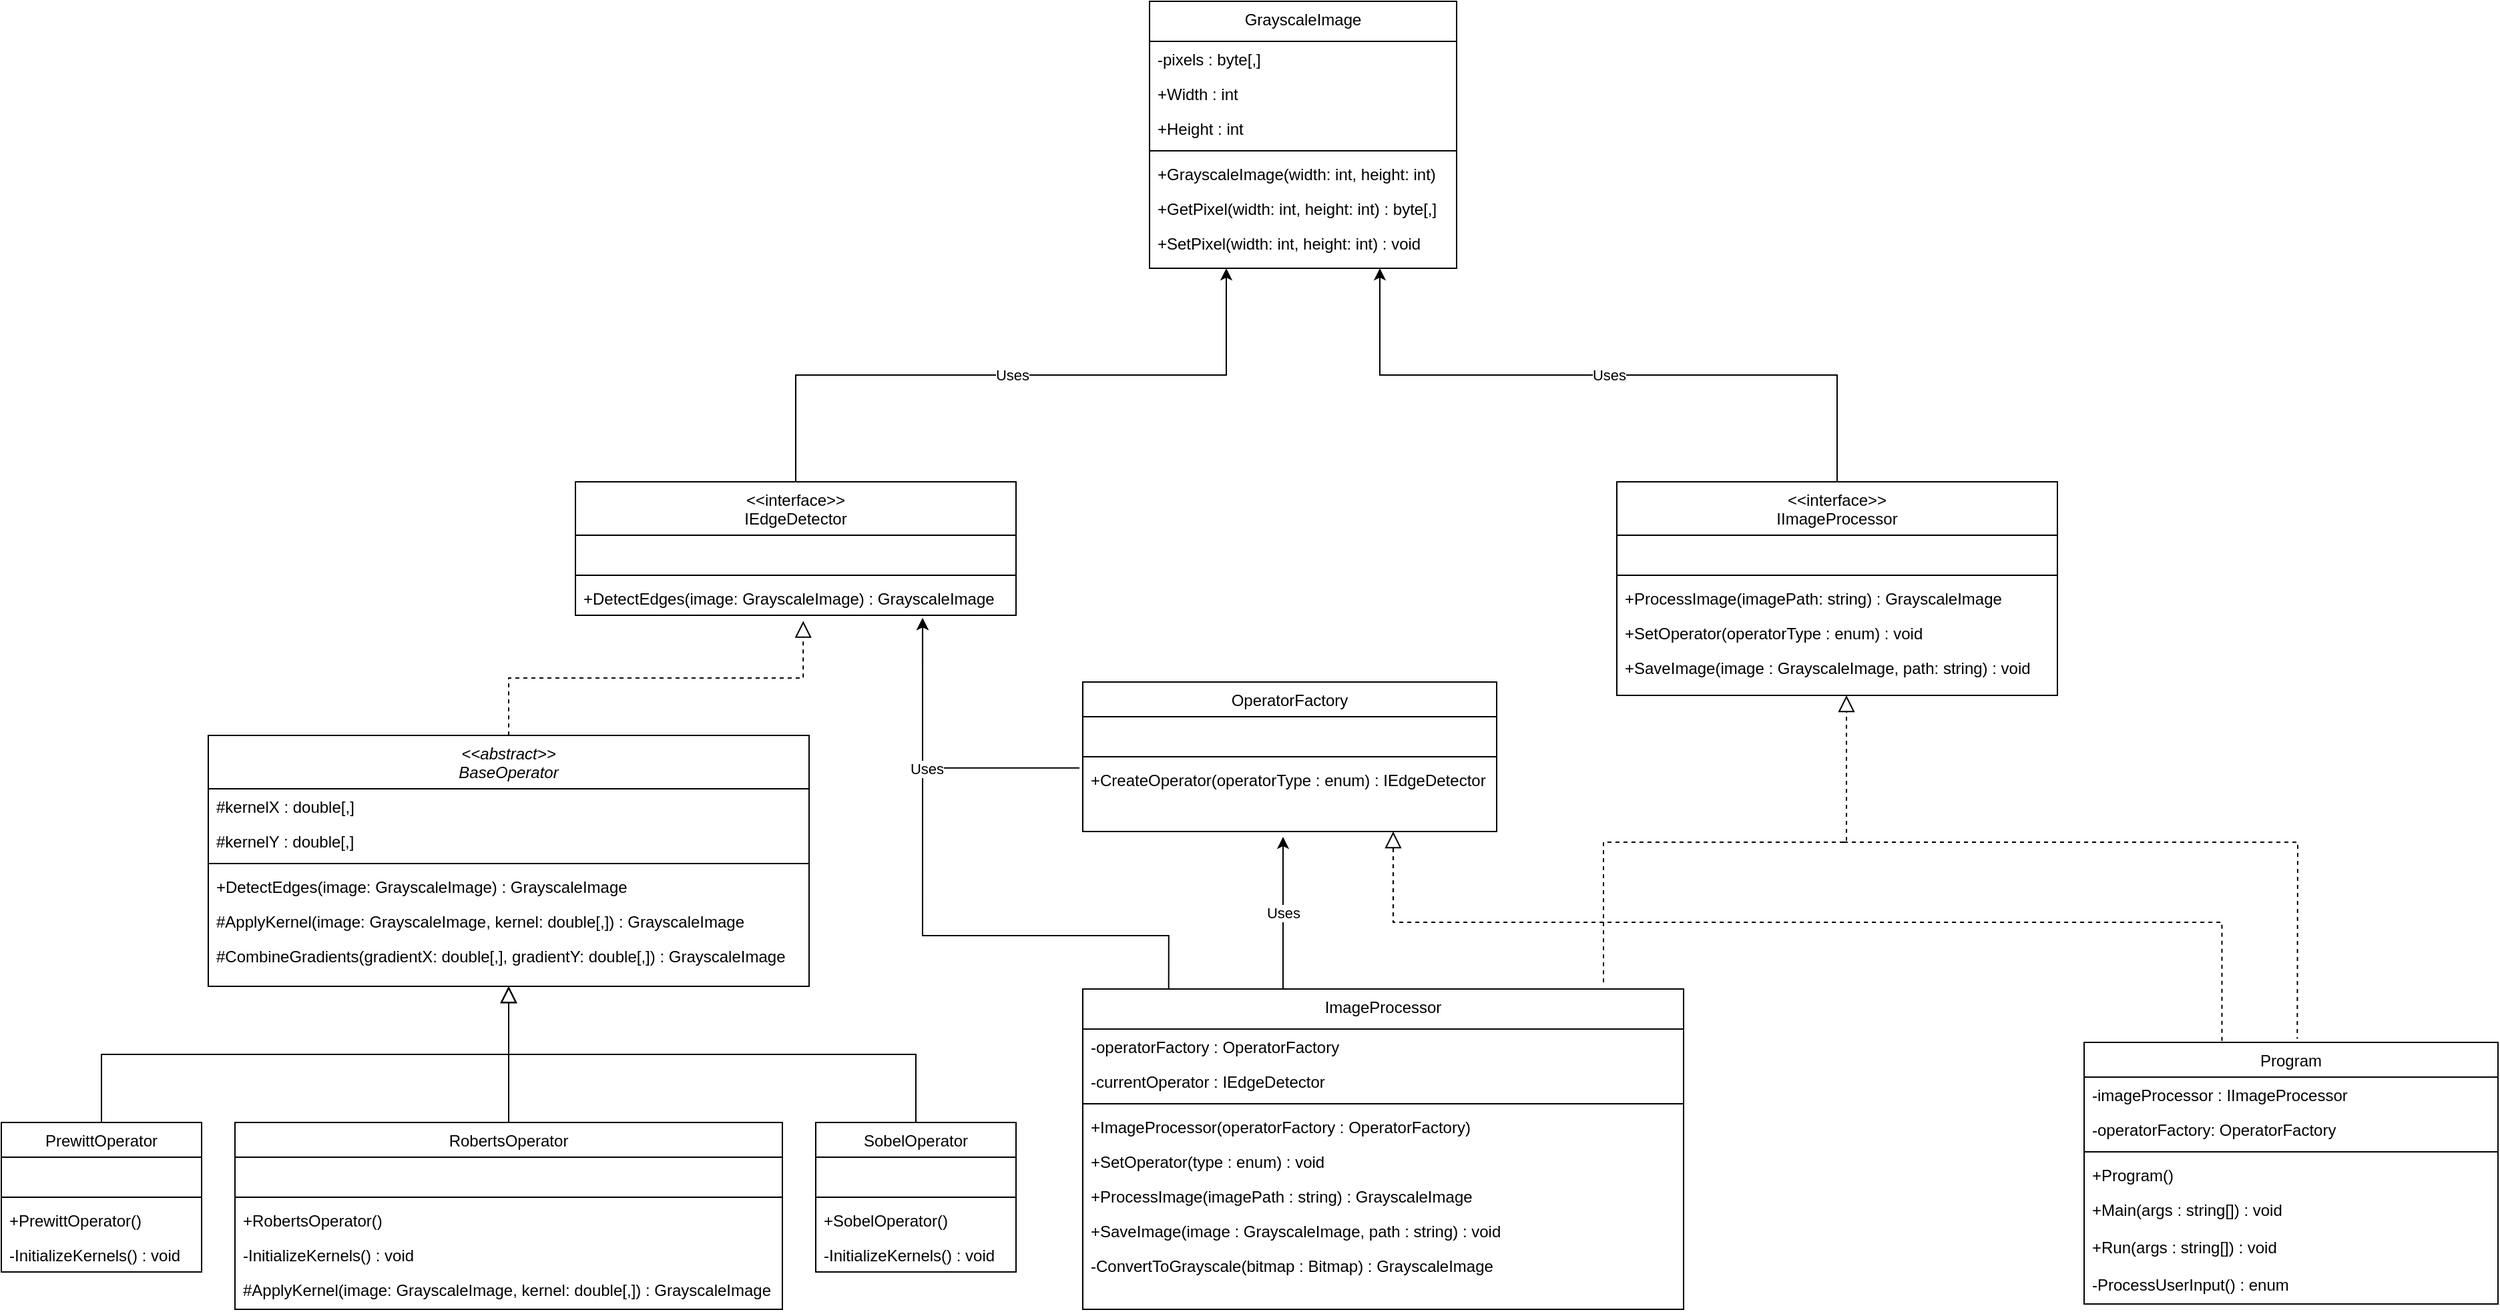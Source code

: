 <mxfile version="26.0.11">
  <diagram id="C5RBs43oDa-KdzZeNtuy" name="Page-1">
    <mxGraphModel grid="1" page="1" gridSize="10" guides="1" tooltips="1" connect="1" arrows="1" fold="1" pageScale="1" pageWidth="827" pageHeight="1169" math="0" shadow="0">
      <root>
        <mxCell id="WIyWlLk6GJQsqaUBKTNV-0" />
        <mxCell id="WIyWlLk6GJQsqaUBKTNV-1" parent="WIyWlLk6GJQsqaUBKTNV-0" />
        <mxCell id="zkfFHV4jXpPFQw0GAbJ--0" value="&lt;&lt;abstract&gt;&gt;&#xa;BaseOperator" style="swimlane;fontStyle=2;align=center;verticalAlign=top;childLayout=stackLayout;horizontal=1;startSize=40;horizontalStack=0;resizeParent=1;resizeLast=0;collapsible=1;marginBottom=0;rounded=0;shadow=0;strokeWidth=1;" vertex="1" parent="WIyWlLk6GJQsqaUBKTNV-1">
          <mxGeometry x="75" y="70" width="450" height="188" as="geometry">
            <mxRectangle x="230" y="140" width="160" height="26" as="alternateBounds" />
          </mxGeometry>
        </mxCell>
        <mxCell id="zkfFHV4jXpPFQw0GAbJ--1" value="#kernelX : double[,]" style="text;align=left;verticalAlign=top;spacingLeft=4;spacingRight=4;overflow=hidden;rotatable=0;points=[[0,0.5],[1,0.5]];portConstraint=eastwest;" vertex="1" parent="zkfFHV4jXpPFQw0GAbJ--0">
          <mxGeometry y="40" width="450" height="26" as="geometry" />
        </mxCell>
        <mxCell id="A0YDpD9VIt3IoIBnFIZY-7" value="#kernelY : double[,]" style="text;align=left;verticalAlign=top;spacingLeft=4;spacingRight=4;overflow=hidden;rotatable=0;points=[[0,0.5],[1,0.5]];portConstraint=eastwest;" vertex="1" parent="zkfFHV4jXpPFQw0GAbJ--0">
          <mxGeometry y="66" width="450" height="26" as="geometry" />
        </mxCell>
        <mxCell id="zkfFHV4jXpPFQw0GAbJ--4" value="" style="line;html=1;strokeWidth=1;align=left;verticalAlign=middle;spacingTop=-1;spacingLeft=3;spacingRight=3;rotatable=0;labelPosition=right;points=[];portConstraint=eastwest;" vertex="1" parent="zkfFHV4jXpPFQw0GAbJ--0">
          <mxGeometry y="92" width="450" height="8" as="geometry" />
        </mxCell>
        <mxCell id="zkfFHV4jXpPFQw0GAbJ--5" value="+DetectEdges(image: GrayscaleImage) : GrayscaleImage" style="text;align=left;verticalAlign=top;spacingLeft=4;spacingRight=4;overflow=hidden;rotatable=0;points=[[0,0.5],[1,0.5]];portConstraint=eastwest;fontStyle=0" vertex="1" parent="zkfFHV4jXpPFQw0GAbJ--0">
          <mxGeometry y="100" width="450" height="26" as="geometry" />
        </mxCell>
        <mxCell id="A0YDpD9VIt3IoIBnFIZY-8" value="#ApplyKernel(image: GrayscaleImage, kernel: double[,]) : GrayscaleImage" style="text;align=left;verticalAlign=top;spacingLeft=4;spacingRight=4;overflow=hidden;rotatable=0;points=[[0,0.5],[1,0.5]];portConstraint=eastwest;fontStyle=0" vertex="1" parent="zkfFHV4jXpPFQw0GAbJ--0">
          <mxGeometry y="126" width="450" height="26" as="geometry" />
        </mxCell>
        <mxCell id="A0YDpD9VIt3IoIBnFIZY-10" value="#CombineGradients(gradientX: double[,], gradientY: double[,]) : GrayscaleImage" style="text;align=left;verticalAlign=top;spacingLeft=4;spacingRight=4;overflow=hidden;rotatable=0;points=[[0,0.5],[1,0.5]];portConstraint=eastwest;fontStyle=0" vertex="1" parent="zkfFHV4jXpPFQw0GAbJ--0">
          <mxGeometry y="152" width="450" height="26" as="geometry" />
        </mxCell>
        <mxCell id="zkfFHV4jXpPFQw0GAbJ--6" value="PrewittOperator" style="swimlane;fontStyle=0;align=center;verticalAlign=top;childLayout=stackLayout;horizontal=1;startSize=26;horizontalStack=0;resizeParent=1;resizeLast=0;collapsible=1;marginBottom=0;rounded=0;shadow=0;strokeWidth=1;" vertex="1" parent="WIyWlLk6GJQsqaUBKTNV-1">
          <mxGeometry x="-80" y="360" width="150" height="112" as="geometry">
            <mxRectangle x="130" y="380" width="160" height="26" as="alternateBounds" />
          </mxGeometry>
        </mxCell>
        <mxCell id="zkfFHV4jXpPFQw0GAbJ--7" value="  " style="text;align=left;verticalAlign=top;spacingLeft=4;spacingRight=4;overflow=hidden;rotatable=0;points=[[0,0.5],[1,0.5]];portConstraint=eastwest;" vertex="1" parent="zkfFHV4jXpPFQw0GAbJ--6">
          <mxGeometry y="26" width="150" height="26" as="geometry" />
        </mxCell>
        <mxCell id="zkfFHV4jXpPFQw0GAbJ--9" value="" style="line;html=1;strokeWidth=1;align=left;verticalAlign=middle;spacingTop=-1;spacingLeft=3;spacingRight=3;rotatable=0;labelPosition=right;points=[];portConstraint=eastwest;" vertex="1" parent="zkfFHV4jXpPFQw0GAbJ--6">
          <mxGeometry y="52" width="150" height="8" as="geometry" />
        </mxCell>
        <mxCell id="zkfFHV4jXpPFQw0GAbJ--11" value="+PrewittOperator()&#xa;&#xa;-InitializeKernels()" style="text;align=left;verticalAlign=top;spacingLeft=4;spacingRight=4;overflow=hidden;rotatable=0;points=[[0,0.5],[1,0.5]];portConstraint=eastwest;" vertex="1" parent="zkfFHV4jXpPFQw0GAbJ--6">
          <mxGeometry y="60" width="150" height="26" as="geometry" />
        </mxCell>
        <mxCell id="A0YDpD9VIt3IoIBnFIZY-13" value="-InitializeKernels() : void" style="text;align=left;verticalAlign=top;spacingLeft=4;spacingRight=4;overflow=hidden;rotatable=0;points=[[0,0.5],[1,0.5]];portConstraint=eastwest;" vertex="1" parent="zkfFHV4jXpPFQw0GAbJ--6">
          <mxGeometry y="86" width="150" height="26" as="geometry" />
        </mxCell>
        <mxCell id="zkfFHV4jXpPFQw0GAbJ--12" value="" style="endArrow=block;endSize=10;endFill=0;shadow=0;strokeWidth=1;rounded=0;curved=0;edgeStyle=elbowEdgeStyle;elbow=vertical;" edge="1" parent="WIyWlLk6GJQsqaUBKTNV-1" source="zkfFHV4jXpPFQw0GAbJ--6" target="zkfFHV4jXpPFQw0GAbJ--0">
          <mxGeometry width="160" relative="1" as="geometry">
            <mxPoint x="200" y="203" as="sourcePoint" />
            <mxPoint x="200" y="203" as="targetPoint" />
          </mxGeometry>
        </mxCell>
        <mxCell id="zkfFHV4jXpPFQw0GAbJ--16" value="" style="endArrow=block;endSize=10;endFill=0;shadow=0;strokeWidth=1;rounded=0;curved=0;edgeStyle=elbowEdgeStyle;elbow=vertical;" edge="1" parent="WIyWlLk6GJQsqaUBKTNV-1" target="zkfFHV4jXpPFQw0GAbJ--0">
          <mxGeometry width="160" relative="1" as="geometry">
            <mxPoint x="300" y="360" as="sourcePoint" />
            <mxPoint x="310" y="271" as="targetPoint" />
          </mxGeometry>
        </mxCell>
        <mxCell id="A0YDpD9VIt3IoIBnFIZY-4" value="" style="endArrow=block;endSize=10;endFill=0;shadow=0;strokeWidth=1;rounded=0;curved=0;edgeStyle=elbowEdgeStyle;elbow=vertical;exitX=0.5;exitY=0;exitDx=0;exitDy=0;" edge="1" parent="WIyWlLk6GJQsqaUBKTNV-1" source="A0YDpD9VIt3IoIBnFIZY-23">
          <mxGeometry width="160" relative="1" as="geometry">
            <mxPoint x="519.28" y="358.67" as="sourcePoint" />
            <mxPoint x="300" y="258" as="targetPoint" />
          </mxGeometry>
        </mxCell>
        <mxCell id="A0YDpD9VIt3IoIBnFIZY-16" value="RobertsOperator" style="swimlane;fontStyle=0;align=center;verticalAlign=top;childLayout=stackLayout;horizontal=1;startSize=26;horizontalStack=0;resizeParent=1;resizeLast=0;collapsible=1;marginBottom=0;rounded=0;shadow=0;strokeWidth=1;" vertex="1" parent="WIyWlLk6GJQsqaUBKTNV-1">
          <mxGeometry x="95" y="360" width="410" height="140" as="geometry">
            <mxRectangle x="130" y="380" width="160" height="26" as="alternateBounds" />
          </mxGeometry>
        </mxCell>
        <mxCell id="A0YDpD9VIt3IoIBnFIZY-17" value="  " style="text;align=left;verticalAlign=top;spacingLeft=4;spacingRight=4;overflow=hidden;rotatable=0;points=[[0,0.5],[1,0.5]];portConstraint=eastwest;" vertex="1" parent="A0YDpD9VIt3IoIBnFIZY-16">
          <mxGeometry y="26" width="410" height="26" as="geometry" />
        </mxCell>
        <mxCell id="A0YDpD9VIt3IoIBnFIZY-18" value="" style="line;html=1;strokeWidth=1;align=left;verticalAlign=middle;spacingTop=-1;spacingLeft=3;spacingRight=3;rotatable=0;labelPosition=right;points=[];portConstraint=eastwest;" vertex="1" parent="A0YDpD9VIt3IoIBnFIZY-16">
          <mxGeometry y="52" width="410" height="8" as="geometry" />
        </mxCell>
        <mxCell id="A0YDpD9VIt3IoIBnFIZY-19" value="+RobertsOperator()" style="text;align=left;verticalAlign=top;spacingLeft=4;spacingRight=4;overflow=hidden;rotatable=0;points=[[0,0.5],[1,0.5]];portConstraint=eastwest;" vertex="1" parent="A0YDpD9VIt3IoIBnFIZY-16">
          <mxGeometry y="60" width="410" height="26" as="geometry" />
        </mxCell>
        <mxCell id="A0YDpD9VIt3IoIBnFIZY-20" value="-InitializeKernels() : void" style="text;align=left;verticalAlign=top;spacingLeft=4;spacingRight=4;overflow=hidden;rotatable=0;points=[[0,0.5],[1,0.5]];portConstraint=eastwest;" vertex="1" parent="A0YDpD9VIt3IoIBnFIZY-16">
          <mxGeometry y="86" width="410" height="26" as="geometry" />
        </mxCell>
        <mxCell id="A0YDpD9VIt3IoIBnFIZY-22" value="#ApplyKernel(image: GrayscaleImage, kernel: double[,]) : GrayscaleImage" style="text;align=left;verticalAlign=top;spacingLeft=4;spacingRight=4;overflow=hidden;rotatable=0;points=[[0,0.5],[1,0.5]];portConstraint=eastwest;fontStyle=0" vertex="1" parent="A0YDpD9VIt3IoIBnFIZY-16">
          <mxGeometry y="112" width="410" height="26" as="geometry" />
        </mxCell>
        <mxCell id="A0YDpD9VIt3IoIBnFIZY-23" value="SobelOperator" style="swimlane;fontStyle=0;align=center;verticalAlign=top;childLayout=stackLayout;horizontal=1;startSize=26;horizontalStack=0;resizeParent=1;resizeLast=0;collapsible=1;marginBottom=0;rounded=0;shadow=0;strokeWidth=1;" vertex="1" parent="WIyWlLk6GJQsqaUBKTNV-1">
          <mxGeometry x="530" y="360" width="150" height="112" as="geometry">
            <mxRectangle x="130" y="380" width="160" height="26" as="alternateBounds" />
          </mxGeometry>
        </mxCell>
        <mxCell id="A0YDpD9VIt3IoIBnFIZY-24" value="  " style="text;align=left;verticalAlign=top;spacingLeft=4;spacingRight=4;overflow=hidden;rotatable=0;points=[[0,0.5],[1,0.5]];portConstraint=eastwest;" vertex="1" parent="A0YDpD9VIt3IoIBnFIZY-23">
          <mxGeometry y="26" width="150" height="26" as="geometry" />
        </mxCell>
        <mxCell id="A0YDpD9VIt3IoIBnFIZY-25" value="" style="line;html=1;strokeWidth=1;align=left;verticalAlign=middle;spacingTop=-1;spacingLeft=3;spacingRight=3;rotatable=0;labelPosition=right;points=[];portConstraint=eastwest;" vertex="1" parent="A0YDpD9VIt3IoIBnFIZY-23">
          <mxGeometry y="52" width="150" height="8" as="geometry" />
        </mxCell>
        <mxCell id="A0YDpD9VIt3IoIBnFIZY-26" value="+SobelOperator()" style="text;align=left;verticalAlign=top;spacingLeft=4;spacingRight=4;overflow=hidden;rotatable=0;points=[[0,0.5],[1,0.5]];portConstraint=eastwest;" vertex="1" parent="A0YDpD9VIt3IoIBnFIZY-23">
          <mxGeometry y="60" width="150" height="26" as="geometry" />
        </mxCell>
        <mxCell id="A0YDpD9VIt3IoIBnFIZY-27" value="-InitializeKernels() : void" style="text;align=left;verticalAlign=top;spacingLeft=4;spacingRight=4;overflow=hidden;rotatable=0;points=[[0,0.5],[1,0.5]];portConstraint=eastwest;" vertex="1" parent="A0YDpD9VIt3IoIBnFIZY-23">
          <mxGeometry y="86" width="150" height="26" as="geometry" />
        </mxCell>
        <mxCell id="A0YDpD9VIt3IoIBnFIZY-34" value="" style="endArrow=block;endSize=10;endFill=0;shadow=0;strokeWidth=1;rounded=0;curved=0;edgeStyle=elbowEdgeStyle;elbow=vertical;exitX=0.5;exitY=0;exitDx=0;exitDy=0;entryX=0.517;entryY=1.163;entryDx=0;entryDy=0;entryPerimeter=0;dashed=1;" edge="1" parent="WIyWlLk6GJQsqaUBKTNV-1" source="zkfFHV4jXpPFQw0GAbJ--0" target="A0YDpD9VIt3IoIBnFIZY-39">
          <mxGeometry width="160" relative="1" as="geometry">
            <mxPoint x="315" y="52" as="sourcePoint" />
            <mxPoint x="300.61" y="-54.238" as="targetPoint" />
          </mxGeometry>
        </mxCell>
        <mxCell id="A0YDpD9VIt3IoIBnFIZY-36" value="&lt;&lt;interface&gt;&gt;&#xa;IEdgeDetector" style="swimlane;fontStyle=0;align=center;verticalAlign=top;childLayout=stackLayout;horizontal=1;startSize=40;horizontalStack=0;resizeParent=1;resizeLast=0;collapsible=1;marginBottom=0;rounded=0;shadow=0;strokeWidth=1;" vertex="1" parent="WIyWlLk6GJQsqaUBKTNV-1">
          <mxGeometry x="350" y="-120" width="330" height="100" as="geometry">
            <mxRectangle x="130" y="380" width="160" height="26" as="alternateBounds" />
          </mxGeometry>
        </mxCell>
        <mxCell id="A0YDpD9VIt3IoIBnFIZY-37" value="  " style="text;align=left;verticalAlign=top;spacingLeft=4;spacingRight=4;overflow=hidden;rotatable=0;points=[[0,0.5],[1,0.5]];portConstraint=eastwest;" vertex="1" parent="A0YDpD9VIt3IoIBnFIZY-36">
          <mxGeometry y="40" width="330" height="26" as="geometry" />
        </mxCell>
        <mxCell id="A0YDpD9VIt3IoIBnFIZY-38" value="" style="line;html=1;strokeWidth=1;align=left;verticalAlign=middle;spacingTop=-1;spacingLeft=3;spacingRight=3;rotatable=0;labelPosition=right;points=[];portConstraint=eastwest;" vertex="1" parent="A0YDpD9VIt3IoIBnFIZY-36">
          <mxGeometry y="66" width="330" height="8" as="geometry" />
        </mxCell>
        <mxCell id="A0YDpD9VIt3IoIBnFIZY-39" value="+DetectEdges(image: GrayscaleImage) : GrayscaleImage" style="text;align=left;verticalAlign=top;spacingLeft=4;spacingRight=4;overflow=hidden;rotatable=0;points=[[0,0.5],[1,0.5]];portConstraint=eastwest;fontStyle=0" vertex="1" parent="A0YDpD9VIt3IoIBnFIZY-36">
          <mxGeometry y="74" width="330" height="26" as="geometry" />
        </mxCell>
        <mxCell id="A0YDpD9VIt3IoIBnFIZY-40" value="GrayscaleImage" style="swimlane;fontStyle=0;align=center;verticalAlign=top;childLayout=stackLayout;horizontal=1;startSize=30;horizontalStack=0;resizeParent=1;resizeLast=0;collapsible=1;marginBottom=0;rounded=0;shadow=0;strokeWidth=1;" vertex="1" parent="WIyWlLk6GJQsqaUBKTNV-1">
          <mxGeometry x="780" y="-480" width="230" height="200" as="geometry">
            <mxRectangle x="130" y="380" width="160" height="26" as="alternateBounds" />
          </mxGeometry>
        </mxCell>
        <mxCell id="3hoamxfz8KB_bMCBbn5q-7" value="-pixels : byte[,]" style="text;align=left;verticalAlign=top;spacingLeft=4;spacingRight=4;overflow=hidden;rotatable=0;points=[[0,0.5],[1,0.5]];portConstraint=eastwest;" vertex="1" parent="A0YDpD9VIt3IoIBnFIZY-40">
          <mxGeometry y="30" width="230" height="26" as="geometry" />
        </mxCell>
        <mxCell id="3hoamxfz8KB_bMCBbn5q-8" value="+Width : int" style="text;align=left;verticalAlign=top;spacingLeft=4;spacingRight=4;overflow=hidden;rotatable=0;points=[[0,0.5],[1,0.5]];portConstraint=eastwest;" vertex="1" parent="A0YDpD9VIt3IoIBnFIZY-40">
          <mxGeometry y="56" width="230" height="26" as="geometry" />
        </mxCell>
        <mxCell id="3hoamxfz8KB_bMCBbn5q-9" value="+Height : int" style="text;align=left;verticalAlign=top;spacingLeft=4;spacingRight=4;overflow=hidden;rotatable=0;points=[[0,0.5],[1,0.5]];portConstraint=eastwest;" vertex="1" parent="A0YDpD9VIt3IoIBnFIZY-40">
          <mxGeometry y="82" width="230" height="26" as="geometry" />
        </mxCell>
        <mxCell id="A0YDpD9VIt3IoIBnFIZY-42" value="" style="line;html=1;strokeWidth=1;align=left;verticalAlign=middle;spacingTop=-1;spacingLeft=3;spacingRight=3;rotatable=0;labelPosition=right;points=[];portConstraint=eastwest;" vertex="1" parent="A0YDpD9VIt3IoIBnFIZY-40">
          <mxGeometry y="108" width="230" height="8" as="geometry" />
        </mxCell>
        <mxCell id="A0YDpD9VIt3IoIBnFIZY-43" value="+GrayscaleImage(width: int, height: int)" style="text;align=left;verticalAlign=top;spacingLeft=4;spacingRight=4;overflow=hidden;rotatable=0;points=[[0,0.5],[1,0.5]];portConstraint=eastwest;fontStyle=0" vertex="1" parent="A0YDpD9VIt3IoIBnFIZY-40">
          <mxGeometry y="116" width="230" height="26" as="geometry" />
        </mxCell>
        <mxCell id="3hoamxfz8KB_bMCBbn5q-5" value="+GetPixel(width: int, height: int) : byte[,]" style="text;align=left;verticalAlign=top;spacingLeft=4;spacingRight=4;overflow=hidden;rotatable=0;points=[[0,0.5],[1,0.5]];portConstraint=eastwest;fontStyle=0" vertex="1" parent="A0YDpD9VIt3IoIBnFIZY-40">
          <mxGeometry y="142" width="230" height="26" as="geometry" />
        </mxCell>
        <mxCell id="3hoamxfz8KB_bMCBbn5q-6" value="+SetPixel(width: int, height: int) : void" style="text;align=left;verticalAlign=top;spacingLeft=4;spacingRight=4;overflow=hidden;rotatable=0;points=[[0,0.5],[1,0.5]];portConstraint=eastwest;fontStyle=0" vertex="1" parent="A0YDpD9VIt3IoIBnFIZY-40">
          <mxGeometry y="168" width="230" height="26" as="geometry" />
        </mxCell>
        <mxCell id="3hoamxfz8KB_bMCBbn5q-0" value="" style="endArrow=classic;html=1;rounded=0;exitX=0.5;exitY=0;exitDx=0;exitDy=0;entryX=0.25;entryY=1;entryDx=0;entryDy=0;edgeStyle=orthogonalEdgeStyle;" edge="1" parent="WIyWlLk6GJQsqaUBKTNV-1" source="A0YDpD9VIt3IoIBnFIZY-36" target="A0YDpD9VIt3IoIBnFIZY-40">
          <mxGeometry relative="1" as="geometry">
            <mxPoint x="430" y="-410" as="sourcePoint" />
            <mxPoint x="590" y="-410" as="targetPoint" />
          </mxGeometry>
        </mxCell>
        <mxCell id="3hoamxfz8KB_bMCBbn5q-1" value="Uses" style="edgeLabel;resizable=0;html=1;;align=center;verticalAlign=middle;" connectable="0" vertex="1" parent="3hoamxfz8KB_bMCBbn5q-0">
          <mxGeometry relative="1" as="geometry" />
        </mxCell>
        <mxCell id="3hoamxfz8KB_bMCBbn5q-10" value="&lt;&lt;interface&gt;&gt;&#xa;IImageProcessor" style="swimlane;fontStyle=0;align=center;verticalAlign=top;childLayout=stackLayout;horizontal=1;startSize=40;horizontalStack=0;resizeParent=1;resizeLast=0;collapsible=1;marginBottom=0;rounded=0;shadow=0;strokeWidth=1;" vertex="1" parent="WIyWlLk6GJQsqaUBKTNV-1">
          <mxGeometry x="1130" y="-120" width="330" height="160" as="geometry">
            <mxRectangle x="130" y="380" width="160" height="26" as="alternateBounds" />
          </mxGeometry>
        </mxCell>
        <mxCell id="3hoamxfz8KB_bMCBbn5q-11" value="  " style="text;align=left;verticalAlign=top;spacingLeft=4;spacingRight=4;overflow=hidden;rotatable=0;points=[[0,0.5],[1,0.5]];portConstraint=eastwest;" vertex="1" parent="3hoamxfz8KB_bMCBbn5q-10">
          <mxGeometry y="40" width="330" height="26" as="geometry" />
        </mxCell>
        <mxCell id="3hoamxfz8KB_bMCBbn5q-12" value="" style="line;html=1;strokeWidth=1;align=left;verticalAlign=middle;spacingTop=-1;spacingLeft=3;spacingRight=3;rotatable=0;labelPosition=right;points=[];portConstraint=eastwest;" vertex="1" parent="3hoamxfz8KB_bMCBbn5q-10">
          <mxGeometry y="66" width="330" height="8" as="geometry" />
        </mxCell>
        <mxCell id="3hoamxfz8KB_bMCBbn5q-14" value="+ProcessImage(imagePath: string) : GrayscaleImage" style="text;align=left;verticalAlign=top;spacingLeft=4;spacingRight=4;overflow=hidden;rotatable=0;points=[[0,0.5],[1,0.5]];portConstraint=eastwest;fontStyle=0" vertex="1" parent="3hoamxfz8KB_bMCBbn5q-10">
          <mxGeometry y="74" width="330" height="26" as="geometry" />
        </mxCell>
        <mxCell id="3hoamxfz8KB_bMCBbn5q-13" value="+SetOperator(operatorType : enum) : void" style="text;align=left;verticalAlign=top;spacingLeft=4;spacingRight=4;overflow=hidden;rotatable=0;points=[[0,0.5],[1,0.5]];portConstraint=eastwest;fontStyle=0" vertex="1" parent="3hoamxfz8KB_bMCBbn5q-10">
          <mxGeometry y="100" width="330" height="26" as="geometry" />
        </mxCell>
        <mxCell id="3hoamxfz8KB_bMCBbn5q-17" value="+SaveImage(image : GrayscaleImage, path: string) : void" style="text;align=left;verticalAlign=top;spacingLeft=4;spacingRight=4;overflow=hidden;rotatable=0;points=[[0,0.5],[1,0.5]];portConstraint=eastwest;fontStyle=0" vertex="1" parent="3hoamxfz8KB_bMCBbn5q-10">
          <mxGeometry y="126" width="330" height="26" as="geometry" />
        </mxCell>
        <mxCell id="3hoamxfz8KB_bMCBbn5q-15" value="" style="endArrow=classic;html=1;rounded=0;exitX=0.5;exitY=0;exitDx=0;exitDy=0;edgeStyle=orthogonalEdgeStyle;entryX=0.75;entryY=1;entryDx=0;entryDy=0;" edge="1" parent="WIyWlLk6GJQsqaUBKTNV-1" source="3hoamxfz8KB_bMCBbn5q-10" target="A0YDpD9VIt3IoIBnFIZY-40">
          <mxGeometry relative="1" as="geometry">
            <mxPoint x="410" y="-100" as="sourcePoint" />
            <mxPoint x="613" y="-150" as="targetPoint" />
          </mxGeometry>
        </mxCell>
        <mxCell id="3hoamxfz8KB_bMCBbn5q-16" value="Uses" style="edgeLabel;resizable=0;html=1;;align=center;verticalAlign=middle;" connectable="0" vertex="1" parent="3hoamxfz8KB_bMCBbn5q-15">
          <mxGeometry relative="1" as="geometry" />
        </mxCell>
        <mxCell id="3hoamxfz8KB_bMCBbn5q-18" value="ImageProcessor" style="swimlane;fontStyle=0;align=center;verticalAlign=top;childLayout=stackLayout;horizontal=1;startSize=30;horizontalStack=0;resizeParent=1;resizeLast=0;collapsible=1;marginBottom=0;rounded=0;shadow=0;strokeWidth=1;" vertex="1" parent="WIyWlLk6GJQsqaUBKTNV-1">
          <mxGeometry x="730" y="260" width="450" height="240" as="geometry">
            <mxRectangle x="230" y="140" width="160" height="26" as="alternateBounds" />
          </mxGeometry>
        </mxCell>
        <mxCell id="3hoamxfz8KB_bMCBbn5q-19" value="-operatorFactory : OperatorFactory" style="text;align=left;verticalAlign=top;spacingLeft=4;spacingRight=4;overflow=hidden;rotatable=0;points=[[0,0.5],[1,0.5]];portConstraint=eastwest;" vertex="1" parent="3hoamxfz8KB_bMCBbn5q-18">
          <mxGeometry y="30" width="450" height="26" as="geometry" />
        </mxCell>
        <mxCell id="3hoamxfz8KB_bMCBbn5q-27" value="-currentOperator : IEdgeDetector" style="text;align=left;verticalAlign=top;spacingLeft=4;spacingRight=4;overflow=hidden;rotatable=0;points=[[0,0.5],[1,0.5]];portConstraint=eastwest;" vertex="1" parent="3hoamxfz8KB_bMCBbn5q-18">
          <mxGeometry y="56" width="450" height="26" as="geometry" />
        </mxCell>
        <mxCell id="3hoamxfz8KB_bMCBbn5q-21" value="" style="line;html=1;strokeWidth=1;align=left;verticalAlign=middle;spacingTop=-1;spacingLeft=3;spacingRight=3;rotatable=0;labelPosition=right;points=[];portConstraint=eastwest;" vertex="1" parent="3hoamxfz8KB_bMCBbn5q-18">
          <mxGeometry y="82" width="450" height="8" as="geometry" />
        </mxCell>
        <mxCell id="3hoamxfz8KB_bMCBbn5q-26" value="+ImageProcessor(operatorFactory : OperatorFactory)" style="text;align=left;verticalAlign=top;spacingLeft=4;spacingRight=4;overflow=hidden;rotatable=0;points=[[0,0.5],[1,0.5]];portConstraint=eastwest;" vertex="1" parent="3hoamxfz8KB_bMCBbn5q-18">
          <mxGeometry y="90" width="450" height="26" as="geometry" />
        </mxCell>
        <mxCell id="3hoamxfz8KB_bMCBbn5q-28" value="+SetOperator(type : enum) : void" style="text;align=left;verticalAlign=top;spacingLeft=4;spacingRight=4;overflow=hidden;rotatable=0;points=[[0,0.5],[1,0.5]];portConstraint=eastwest;" vertex="1" parent="3hoamxfz8KB_bMCBbn5q-18">
          <mxGeometry y="116" width="450" height="26" as="geometry" />
        </mxCell>
        <mxCell id="3hoamxfz8KB_bMCBbn5q-29" value="+ProcessImage(imagePath : string) : GrayscaleImage" style="text;align=left;verticalAlign=top;spacingLeft=4;spacingRight=4;overflow=hidden;rotatable=0;points=[[0,0.5],[1,0.5]];portConstraint=eastwest;" vertex="1" parent="3hoamxfz8KB_bMCBbn5q-18">
          <mxGeometry y="142" width="450" height="26" as="geometry" />
        </mxCell>
        <mxCell id="3hoamxfz8KB_bMCBbn5q-30" value="+SaveImage(image : GrayscaleImage, path : string) : void" style="text;align=left;verticalAlign=top;spacingLeft=4;spacingRight=4;overflow=hidden;rotatable=0;points=[[0,0.5],[1,0.5]];portConstraint=eastwest;" vertex="1" parent="3hoamxfz8KB_bMCBbn5q-18">
          <mxGeometry y="168" width="450" height="26" as="geometry" />
        </mxCell>
        <mxCell id="3hoamxfz8KB_bMCBbn5q-31" value="-ConvertToGrayscale(bitmap : Bitmap) : GrayscaleImage" style="text;align=left;verticalAlign=top;spacingLeft=4;spacingRight=4;overflow=hidden;rotatable=0;points=[[0,0.5],[1,0.5]];portConstraint=eastwest;" vertex="1" parent="3hoamxfz8KB_bMCBbn5q-18">
          <mxGeometry y="194" width="450" height="26" as="geometry" />
        </mxCell>
        <mxCell id="3hoamxfz8KB_bMCBbn5q-34" value="" style="endArrow=classic;html=1;rounded=0;exitX=0.143;exitY=-0.002;exitDx=0;exitDy=0;edgeStyle=orthogonalEdgeStyle;entryX=0.788;entryY=1.079;entryDx=0;entryDy=0;entryPerimeter=0;exitPerimeter=0;" edge="1" parent="WIyWlLk6GJQsqaUBKTNV-1" source="3hoamxfz8KB_bMCBbn5q-18" target="A0YDpD9VIt3IoIBnFIZY-39">
          <mxGeometry relative="1" as="geometry">
            <mxPoint x="962" y="150" as="sourcePoint" />
            <mxPoint x="620" y="-10" as="targetPoint" />
            <Array as="points">
              <mxPoint x="794" y="220" />
              <mxPoint x="610" y="220" />
            </Array>
          </mxGeometry>
        </mxCell>
        <mxCell id="3hoamxfz8KB_bMCBbn5q-36" value="OperatorFactory" style="swimlane;fontStyle=0;align=center;verticalAlign=top;childLayout=stackLayout;horizontal=1;startSize=26;horizontalStack=0;resizeParent=1;resizeLast=0;collapsible=1;marginBottom=0;rounded=0;shadow=0;strokeWidth=1;" vertex="1" parent="WIyWlLk6GJQsqaUBKTNV-1">
          <mxGeometry x="730" y="30" width="310" height="112" as="geometry">
            <mxRectangle x="130" y="380" width="160" height="26" as="alternateBounds" />
          </mxGeometry>
        </mxCell>
        <mxCell id="3hoamxfz8KB_bMCBbn5q-37" value="  " style="text;align=left;verticalAlign=top;spacingLeft=4;spacingRight=4;overflow=hidden;rotatable=0;points=[[0,0.5],[1,0.5]];portConstraint=eastwest;" vertex="1" parent="3hoamxfz8KB_bMCBbn5q-36">
          <mxGeometry y="26" width="310" height="26" as="geometry" />
        </mxCell>
        <mxCell id="3hoamxfz8KB_bMCBbn5q-38" value="" style="line;html=1;strokeWidth=1;align=left;verticalAlign=middle;spacingTop=-1;spacingLeft=3;spacingRight=3;rotatable=0;labelPosition=right;points=[];portConstraint=eastwest;" vertex="1" parent="3hoamxfz8KB_bMCBbn5q-36">
          <mxGeometry y="52" width="310" height="8" as="geometry" />
        </mxCell>
        <mxCell id="3hoamxfz8KB_bMCBbn5q-39" value="+CreateOperator(operatorType : enum) : IEdgeDetector" style="text;align=left;verticalAlign=top;spacingLeft=4;spacingRight=4;overflow=hidden;rotatable=0;points=[[0,0.5],[1,0.5]];portConstraint=eastwest;" vertex="1" parent="3hoamxfz8KB_bMCBbn5q-36">
          <mxGeometry y="60" width="310" height="26" as="geometry" />
        </mxCell>
        <mxCell id="3hoamxfz8KB_bMCBbn5q-41" value="" style="endArrow=classic;html=1;rounded=0;exitX=-0.008;exitY=0.17;exitDx=0;exitDy=0;edgeStyle=orthogonalEdgeStyle;entryX=0.788;entryY=1.079;entryDx=0;entryDy=0;entryPerimeter=0;exitPerimeter=0;" edge="1" parent="WIyWlLk6GJQsqaUBKTNV-1" source="3hoamxfz8KB_bMCBbn5q-39">
          <mxGeometry relative="1" as="geometry">
            <mxPoint x="794" y="260" as="sourcePoint" />
            <mxPoint x="610" y="-18" as="targetPoint" />
            <Array as="points">
              <mxPoint x="610" y="94" />
            </Array>
          </mxGeometry>
        </mxCell>
        <mxCell id="3hoamxfz8KB_bMCBbn5q-42" value="Uses" style="edgeLabel;resizable=0;html=1;;align=center;verticalAlign=middle;" connectable="0" vertex="1" parent="3hoamxfz8KB_bMCBbn5q-41">
          <mxGeometry relative="1" as="geometry" />
        </mxCell>
        <mxCell id="3hoamxfz8KB_bMCBbn5q-43" value="" style="endArrow=classic;html=1;rounded=0;edgeStyle=orthogonalEdgeStyle;" edge="1" parent="WIyWlLk6GJQsqaUBKTNV-1">
          <mxGeometry relative="1" as="geometry">
            <mxPoint x="880" y="260" as="sourcePoint" />
            <mxPoint x="880" y="146" as="targetPoint" />
            <Array as="points">
              <mxPoint x="880" y="260" />
            </Array>
          </mxGeometry>
        </mxCell>
        <mxCell id="3hoamxfz8KB_bMCBbn5q-44" value="Uses" style="edgeLabel;resizable=0;html=1;;align=center;verticalAlign=middle;" connectable="0" vertex="1" parent="3hoamxfz8KB_bMCBbn5q-43">
          <mxGeometry relative="1" as="geometry" />
        </mxCell>
        <mxCell id="3hoamxfz8KB_bMCBbn5q-45" value="Program" style="swimlane;fontStyle=0;align=center;verticalAlign=top;childLayout=stackLayout;horizontal=1;startSize=26;horizontalStack=0;resizeParent=1;resizeLast=0;collapsible=1;marginBottom=0;rounded=0;shadow=0;strokeWidth=1;" vertex="1" parent="WIyWlLk6GJQsqaUBKTNV-1">
          <mxGeometry x="1480" y="300" width="310" height="196" as="geometry">
            <mxRectangle x="130" y="380" width="160" height="26" as="alternateBounds" />
          </mxGeometry>
        </mxCell>
        <mxCell id="3hoamxfz8KB_bMCBbn5q-46" value="-imageProcessor : IImageProcessor" style="text;align=left;verticalAlign=top;spacingLeft=4;spacingRight=4;overflow=hidden;rotatable=0;points=[[0,0.5],[1,0.5]];portConstraint=eastwest;" vertex="1" parent="3hoamxfz8KB_bMCBbn5q-45">
          <mxGeometry y="26" width="310" height="26" as="geometry" />
        </mxCell>
        <mxCell id="3hoamxfz8KB_bMCBbn5q-50" value="-operatorFactory: OperatorFactory" style="text;align=left;verticalAlign=top;spacingLeft=4;spacingRight=4;overflow=hidden;rotatable=0;points=[[0,0.5],[1,0.5]];portConstraint=eastwest;" vertex="1" parent="3hoamxfz8KB_bMCBbn5q-45">
          <mxGeometry y="52" width="310" height="26" as="geometry" />
        </mxCell>
        <mxCell id="3hoamxfz8KB_bMCBbn5q-47" value="" style="line;html=1;strokeWidth=1;align=left;verticalAlign=middle;spacingTop=-1;spacingLeft=3;spacingRight=3;rotatable=0;labelPosition=right;points=[];portConstraint=eastwest;" vertex="1" parent="3hoamxfz8KB_bMCBbn5q-45">
          <mxGeometry y="78" width="310" height="8" as="geometry" />
        </mxCell>
        <mxCell id="3hoamxfz8KB_bMCBbn5q-51" value="+Program()" style="text;align=left;verticalAlign=top;spacingLeft=4;spacingRight=4;overflow=hidden;rotatable=0;points=[[0,0.5],[1,0.5]];portConstraint=eastwest;" vertex="1" parent="3hoamxfz8KB_bMCBbn5q-45">
          <mxGeometry y="86" width="310" height="26" as="geometry" />
        </mxCell>
        <mxCell id="3hoamxfz8KB_bMCBbn5q-52" value="+Main(args : string[]) : void" style="text;align=left;verticalAlign=top;spacingLeft=4;spacingRight=4;overflow=hidden;rotatable=0;points=[[0,0.5],[1,0.5]];portConstraint=eastwest;" vertex="1" parent="3hoamxfz8KB_bMCBbn5q-45">
          <mxGeometry y="112" width="310" height="28" as="geometry" />
        </mxCell>
        <mxCell id="3hoamxfz8KB_bMCBbn5q-53" value="+Run(args : string[]) : void" style="text;align=left;verticalAlign=top;spacingLeft=4;spacingRight=4;overflow=hidden;rotatable=0;points=[[0,0.5],[1,0.5]];portConstraint=eastwest;" vertex="1" parent="3hoamxfz8KB_bMCBbn5q-45">
          <mxGeometry y="140" width="310" height="28" as="geometry" />
        </mxCell>
        <mxCell id="3hoamxfz8KB_bMCBbn5q-54" value="-ProcessUserInput() : enum" style="text;align=left;verticalAlign=top;spacingLeft=4;spacingRight=4;overflow=hidden;rotatable=0;points=[[0,0.5],[1,0.5]];portConstraint=eastwest;" vertex="1" parent="3hoamxfz8KB_bMCBbn5q-45">
          <mxGeometry y="168" width="310" height="28" as="geometry" />
        </mxCell>
        <mxCell id="3hoamxfz8KB_bMCBbn5q-55" value="" style="endArrow=block;endSize=10;endFill=0;shadow=0;strokeWidth=1;rounded=0;curved=0;edgeStyle=elbowEdgeStyle;elbow=vertical;exitX=0.851;exitY=-0.019;exitDx=0;exitDy=0;entryX=0.5;entryY=1;entryDx=0;entryDy=0;dashed=1;exitPerimeter=0;" edge="1" parent="WIyWlLk6GJQsqaUBKTNV-1">
          <mxGeometry width="160" relative="1" as="geometry">
            <mxPoint x="1120" y="255" as="sourcePoint" />
            <mxPoint x="1302" y="40" as="targetPoint" />
            <Array as="points">
              <mxPoint x="1210" y="150" />
            </Array>
          </mxGeometry>
        </mxCell>
        <mxCell id="3hoamxfz8KB_bMCBbn5q-56" value="" style="endArrow=none;dashed=1;html=1;rounded=0;entryX=0.515;entryY=-0.014;entryDx=0;entryDy=0;entryPerimeter=0;" edge="1" parent="WIyWlLk6GJQsqaUBKTNV-1" target="3hoamxfz8KB_bMCBbn5q-45">
          <mxGeometry width="50" height="50" relative="1" as="geometry">
            <mxPoint x="1300" y="150" as="sourcePoint" />
            <mxPoint x="1420" y="150" as="targetPoint" />
            <Array as="points">
              <mxPoint x="1640" y="150" />
            </Array>
          </mxGeometry>
        </mxCell>
        <mxCell id="3hoamxfz8KB_bMCBbn5q-59" value="" style="endArrow=block;endSize=10;endFill=0;shadow=0;strokeWidth=1;rounded=0;curved=0;edgeStyle=elbowEdgeStyle;elbow=vertical;exitX=0.333;exitY=-0.006;exitDx=0;exitDy=0;entryX=0.75;entryY=1;entryDx=0;entryDy=0;dashed=1;exitPerimeter=0;" edge="1" parent="WIyWlLk6GJQsqaUBKTNV-1" source="3hoamxfz8KB_bMCBbn5q-45" target="3hoamxfz8KB_bMCBbn5q-36">
          <mxGeometry width="160" relative="1" as="geometry">
            <mxPoint x="910" y="357" as="sourcePoint" />
            <mxPoint x="1092" y="142" as="targetPoint" />
            <Array as="points">
              <mxPoint x="1170" y="210" />
            </Array>
          </mxGeometry>
        </mxCell>
      </root>
    </mxGraphModel>
  </diagram>
</mxfile>
